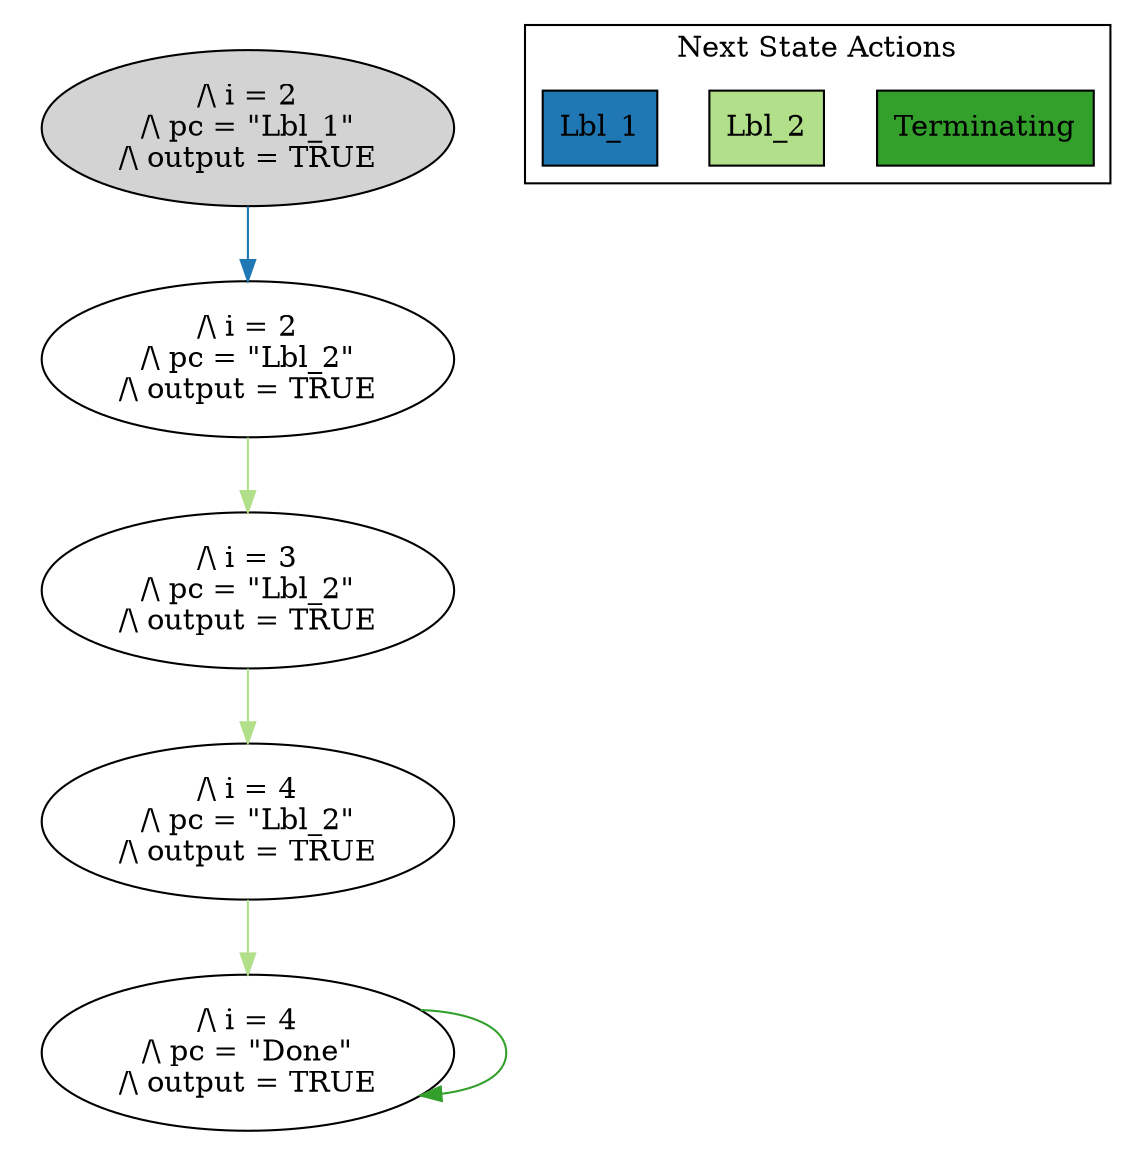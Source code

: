 strict digraph DiskGraph {
edge [colorscheme="paired12"]
nodesep=0.35;
subgraph cluster_graph {
color="white";
-3173676199713250747 [label="/\\ i = 2\n/\\ pc = \"Lbl_1\"\n/\\ output = TRUE",style = filled]
-3173676199713250747 -> -2988469625106305759 [label="",color="2",fontcolor="2"];
-2988469625106305759 [label="/\\ i = 2\n/\\ pc = \"Lbl_2\"\n/\\ output = TRUE"];
-2988469625106305759 -> -8394579313127185759 [label="",color="3",fontcolor="3"];
-8394579313127185759 [label="/\\ i = 3\n/\\ pc = \"Lbl_2\"\n/\\ output = TRUE"];
-8394579313127185759 -> 1163628653156700746 [label="",color="3",fontcolor="3"];
1163628653156700746 [label="/\\ i = 4\n/\\ pc = \"Lbl_2\"\n/\\ output = TRUE"];
1163628653156700746 -> -15854029955257253 [label="",color="3",fontcolor="3"];
-15854029955257253 [label="/\\ i = 4\n/\\ pc = \"Done\"\n/\\ output = TRUE"];
-15854029955257253 -> -15854029955257253 [label="",color="4",fontcolor="4"];
{rank = same; -3173676199713250747;}
{rank = same; -2988469625106305759;}
{rank = same; -8394579313127185759;}
{rank = same; 1163628653156700746;}
{rank = same; -15854029955257253;}
}
subgraph cluster_legend {graph[style=bold];label = "Next State Actions" style="solid"
node [ labeljust="l",colorscheme="paired12",style=filled,shape=record ]
Terminating [label="Terminating",fillcolor=4]
Lbl_2 [label="Lbl_2",fillcolor=3]
Lbl_1 [label="Lbl_1",fillcolor=2]
}}